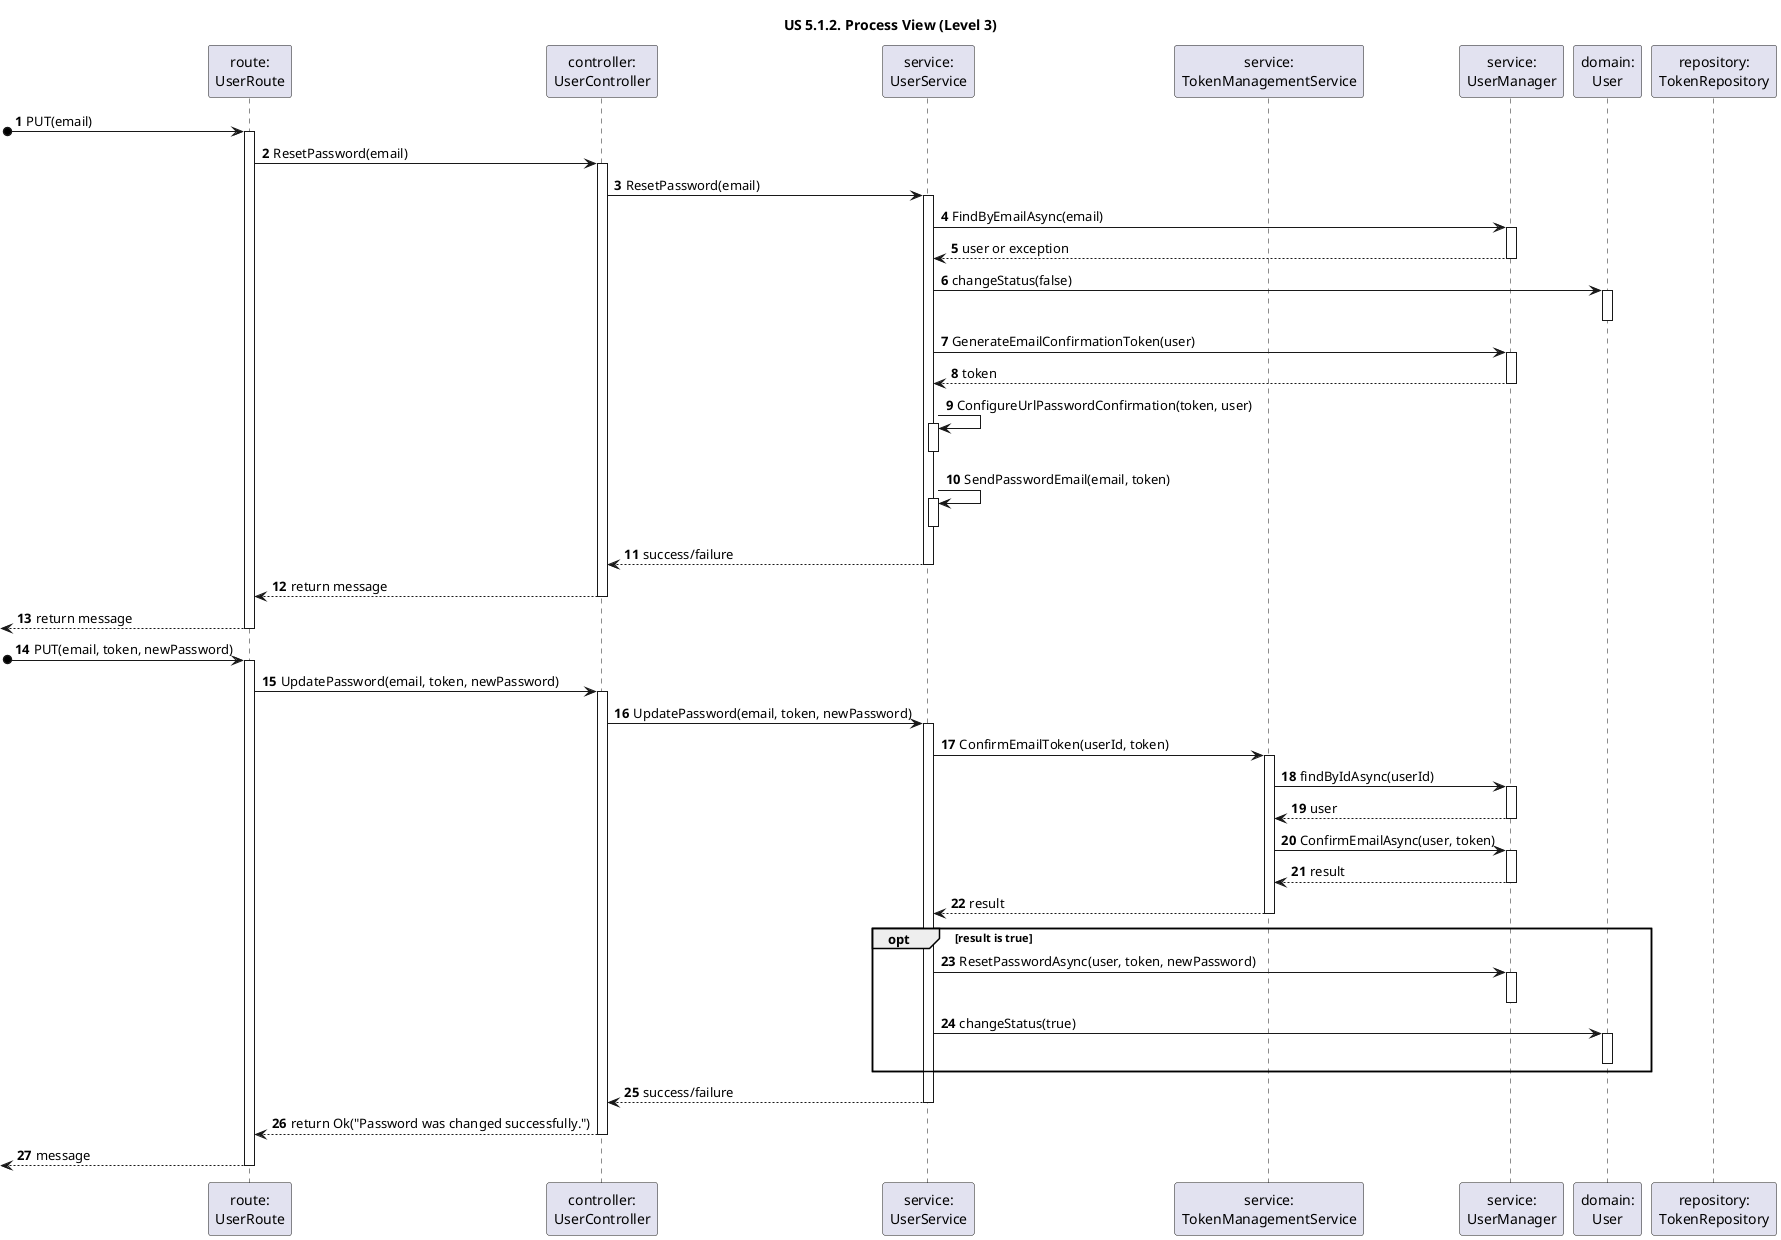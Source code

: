 @startuml
'https://plantuml.com/sequence-diagram

title "US 5.1.2. Process View (Level 3)"

autonumber

participant "route:\nUserRoute" as ROUTE
participant "controller:\nUserController" as CTRL
participant "service:\nUserService" as UserServ
participant "service:\nTokenManagementService" as TOKENServ
participant "service:\nUserManager" as UserMan
participant "domain:\nUser" as USER
participant "repository:\nTokenRepository" as TOKENRepo


[o-> ROUTE : PUT(email)
activate ROUTE

ROUTE -> CTRL : ResetPassword(email)
activate CTRL

CTRL -> UserServ : ResetPassword(email)
activate UserServ

UserServ -> UserMan : FindByEmailAsync(email)
activate UserMan

UserMan --> UserServ : user or exception
deactivate UserMan

UserServ -> USER : changeStatus(false)
activate USER
deactivate USER

UserServ -> UserMan : GenerateEmailConfirmationToken(user)
activate UserMan
UserMan --> UserServ : token
deactivate UserMan

UserServ -> UserServ : ConfigureUrlPasswordConfirmation(token, user)
activate UserServ
deactivate UserServ

UserServ -> UserServ : SendPasswordEmail(email, token)
activate UserServ
deactivate UserServ


UserServ --> CTRL : success/failure
deactivate UserServ

CTRL --> ROUTE : return message
deactivate CTRL

<-- ROUTE : return message
deactivate ROUTE

[o-> ROUTE : PUT(email, token, newPassword)
activate ROUTE

ROUTE -> CTRL : UpdatePassword(email, token, newPassword)
activate CTRL

CTRL -> UserServ : UpdatePassword(email, token, newPassword)
activate UserServ

UserServ -> TOKENServ : ConfirmEmailToken(userId, token)
activate TOKENServ

TOKENServ -> UserMan : findByIdAsync(userId)
activate UserMan

UserMan --> TOKENServ : user
deactivate UserMan

TOKENServ -> UserMan : ConfirmEmailAsync(user, token)
activate UserMan

UserMan --> TOKENServ : result
deactivate UserMan

TOKENServ --> UserServ : result
deactivate TOKENServ


opt result is true
UserServ -> UserMan : ResetPasswordAsync(user, token, newPassword)
activate UserMan
deactivate UserMan

UserServ -> USER : changeStatus(true)
activate USER
deactivate USER

end opt

UserServ --> CTRL : success/failure
deactivate UserServ

CTRL --> ROUTE : return Ok("Password was changed successfully.")
deactivate CTRL

<-- ROUTE : message
deactivate ROUTE

@enduml